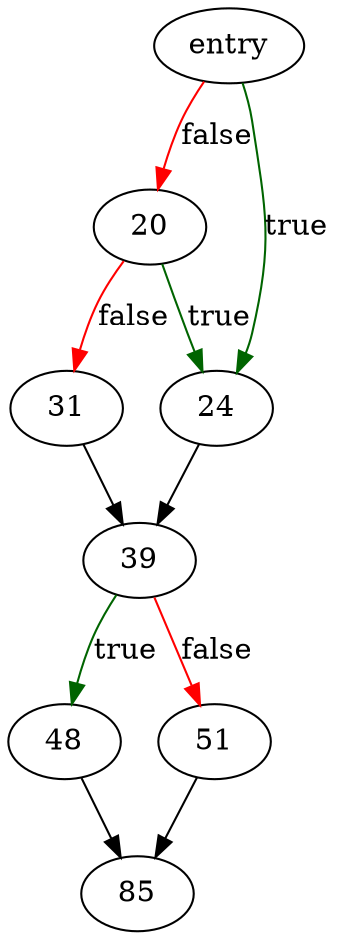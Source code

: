 digraph "localtimeOffset" {
	// Node definitions.
	3 [label=entry];
	20;
	24;
	31;
	39;
	48;
	51;
	85;

	// Edge definitions.
	3 -> 20 [
		color=red
		label=false
	];
	3 -> 24 [
		color=darkgreen
		label=true
	];
	20 -> 24 [
		color=darkgreen
		label=true
	];
	20 -> 31 [
		color=red
		label=false
	];
	24 -> 39;
	31 -> 39;
	39 -> 48 [
		color=darkgreen
		label=true
	];
	39 -> 51 [
		color=red
		label=false
	];
	48 -> 85;
	51 -> 85;
}